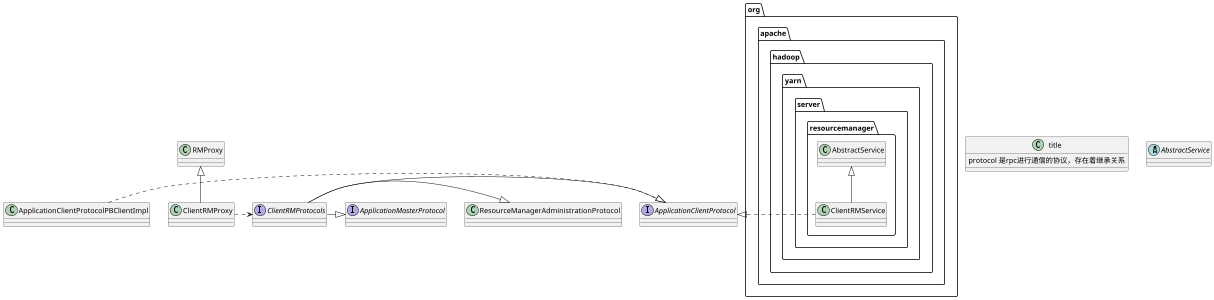 @startuml
title : protocol 是rpc进行通信的协议，存在着继承关系

scale 600 width
scale 300 height
interface ApplicationClientProtocol
interface ApplicationMasterProtocol
ClientRMProtocols -|> ApplicationClientProtocol
ClientRMProtocols -|> ResourceManagerAdministrationProtocol
ClientRMProtocols -|> ApplicationMasterProtocol
ApplicationClientProtocolPBClientImpl .|> ApplicationClientProtocol


interface ClientRMProtocols
class ClientRMProxy extends RMProxy
ClientRMProxy.>ClientRMProtocols
package org.apache.hadoop.yarn.server.resourcemanager{
class ClientRMService extends AbstractService
}
abstract class AbstractService
ClientRMService .|> ApplicationClientProtocol
@enduml